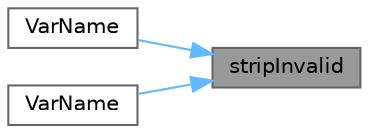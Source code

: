 digraph "stripInvalid"
{
 // LATEX_PDF_SIZE
  bgcolor="transparent";
  edge [fontname=Helvetica,fontsize=10,labelfontname=Helvetica,labelfontsize=10];
  node [fontname=Helvetica,fontsize=10,shape=box,height=0.2,width=0.4];
  rankdir="RL";
  Node1 [id="Node000001",label="stripInvalid",height=0.2,width=0.4,color="gray40", fillcolor="grey60", style="filled", fontcolor="black",tooltip=" "];
  Node1 -> Node2 [id="edge1_Node000001_Node000002",dir="back",color="steelblue1",style="solid",tooltip=" "];
  Node2 [id="Node000002",label="VarName",height=0.2,width=0.4,color="grey40", fillcolor="white", style="filled",URL="$classFoam_1_1ensight_1_1VarName.html#a8276fb15f6c372c5e2d3d95cdba1524f",tooltip=" "];
  Node1 -> Node3 [id="edge2_Node000001_Node000003",dir="back",color="steelblue1",style="solid",tooltip=" "];
  Node3 [id="Node000003",label="VarName",height=0.2,width=0.4,color="grey40", fillcolor="white", style="filled",URL="$classFoam_1_1ensight_1_1VarName.html#a47e6c9ca22b31f62b9c8aab6ec219974",tooltip=" "];
}
